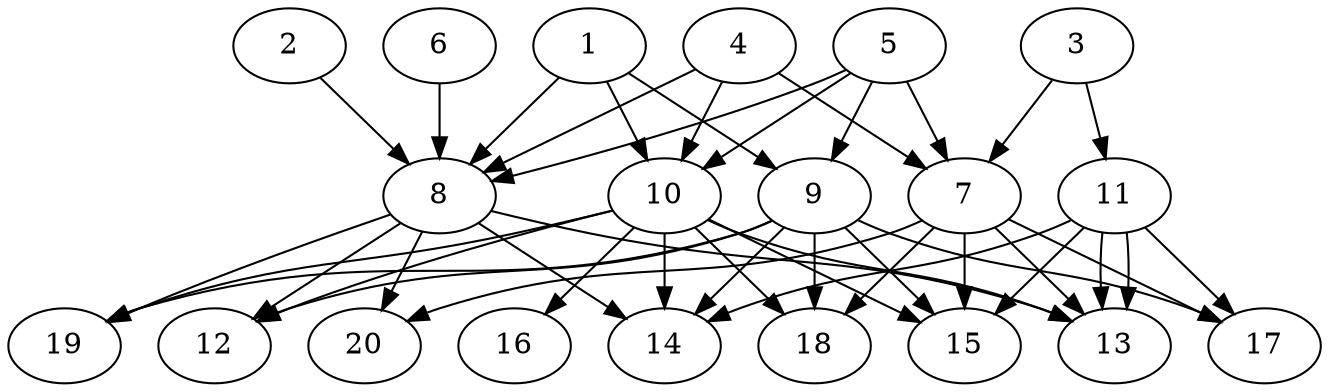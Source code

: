 // DAG automatically generated by daggen at Thu Oct  3 13:58:43 2019
// ./daggen --dot -n 20 --ccr 0.5 --fat 0.7 --regular 0.7 --density 0.9 --mindata 5242880 --maxdata 52428800 
digraph G {
  1 [size="22900736", alpha="0.02", expect_size="11450368"] 
  1 -> 8 [size ="11450368"]
  1 -> 9 [size ="11450368"]
  1 -> 10 [size ="11450368"]
  2 [size="41426944", alpha="0.02", expect_size="20713472"] 
  2 -> 8 [size ="20713472"]
  3 [size="69748736", alpha="0.04", expect_size="34874368"] 
  3 -> 7 [size ="34874368"]
  3 -> 11 [size ="34874368"]
  4 [size="22046720", alpha="0.09", expect_size="11023360"] 
  4 -> 7 [size ="11023360"]
  4 -> 8 [size ="11023360"]
  4 -> 10 [size ="11023360"]
  5 [size="14194688", alpha="0.10", expect_size="7097344"] 
  5 -> 7 [size ="7097344"]
  5 -> 8 [size ="7097344"]
  5 -> 9 [size ="7097344"]
  5 -> 10 [size ="7097344"]
  6 [size="102543360", alpha="0.07", expect_size="51271680"] 
  6 -> 8 [size ="51271680"]
  7 [size="15341568", alpha="0.10", expect_size="7670784"] 
  7 -> 13 [size ="7670784"]
  7 -> 15 [size ="7670784"]
  7 -> 17 [size ="7670784"]
  7 -> 18 [size ="7670784"]
  7 -> 20 [size ="7670784"]
  8 [size="49543168", alpha="0.11", expect_size="24771584"] 
  8 -> 12 [size ="24771584"]
  8 -> 13 [size ="24771584"]
  8 -> 14 [size ="24771584"]
  8 -> 19 [size ="24771584"]
  8 -> 20 [size ="24771584"]
  9 [size="41994240", alpha="0.11", expect_size="20997120"] 
  9 -> 12 [size ="20997120"]
  9 -> 14 [size ="20997120"]
  9 -> 15 [size ="20997120"]
  9 -> 17 [size ="20997120"]
  9 -> 18 [size ="20997120"]
  9 -> 19 [size ="20997120"]
  10 [size="50153472", alpha="0.12", expect_size="25076736"] 
  10 -> 12 [size ="25076736"]
  10 -> 13 [size ="25076736"]
  10 -> 14 [size ="25076736"]
  10 -> 15 [size ="25076736"]
  10 -> 16 [size ="25076736"]
  10 -> 18 [size ="25076736"]
  10 -> 19 [size ="25076736"]
  11 [size="39823360", alpha="0.03", expect_size="19911680"] 
  11 -> 13 [size ="19911680"]
  11 -> 13 [size ="19911680"]
  11 -> 14 [size ="19911680"]
  11 -> 15 [size ="19911680"]
  11 -> 17 [size ="19911680"]
  12 [size="48775168", alpha="0.20", expect_size="24387584"] 
  13 [size="60348416", alpha="0.10", expect_size="30174208"] 
  14 [size="81008640", alpha="0.02", expect_size="40504320"] 
  15 [size="30105600", alpha="0.12", expect_size="15052800"] 
  16 [size="77041664", alpha="0.17", expect_size="38520832"] 
  17 [size="15587328", alpha="0.18", expect_size="7793664"] 
  18 [size="64370688", alpha="0.08", expect_size="32185344"] 
  19 [size="20498432", alpha="0.15", expect_size="10249216"] 
  20 [size="71802880", alpha="0.08", expect_size="35901440"] 
}
